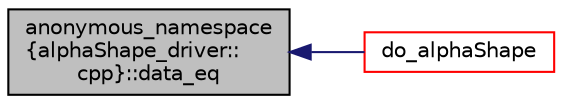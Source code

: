 digraph "anonymous_namespace{alphaShape_driver::cpp}::data_eq"
{
  edge [fontname="Helvetica",fontsize="10",labelfontname="Helvetica",labelfontsize="10"];
  node [fontname="Helvetica",fontsize="10",shape=record];
  rankdir="LR";
  Node1 [label="anonymous_namespace\l\{alphaShape_driver::\lcpp\}::data_eq",height=0.2,width=0.4,color="black", fillcolor="grey75", style="filled", fontcolor="black"];
  Node1 -> Node2 [dir="back",color="midnightblue",fontsize="10",style="solid",fontname="Helvetica"];
  Node2 [label="do_alphaShape",height=0.2,width=0.4,color="red", fillcolor="white", style="filled",URL="$alphaShape__driver_8h.html#a214d4604e7618e742c292fea966712c7"];
}
